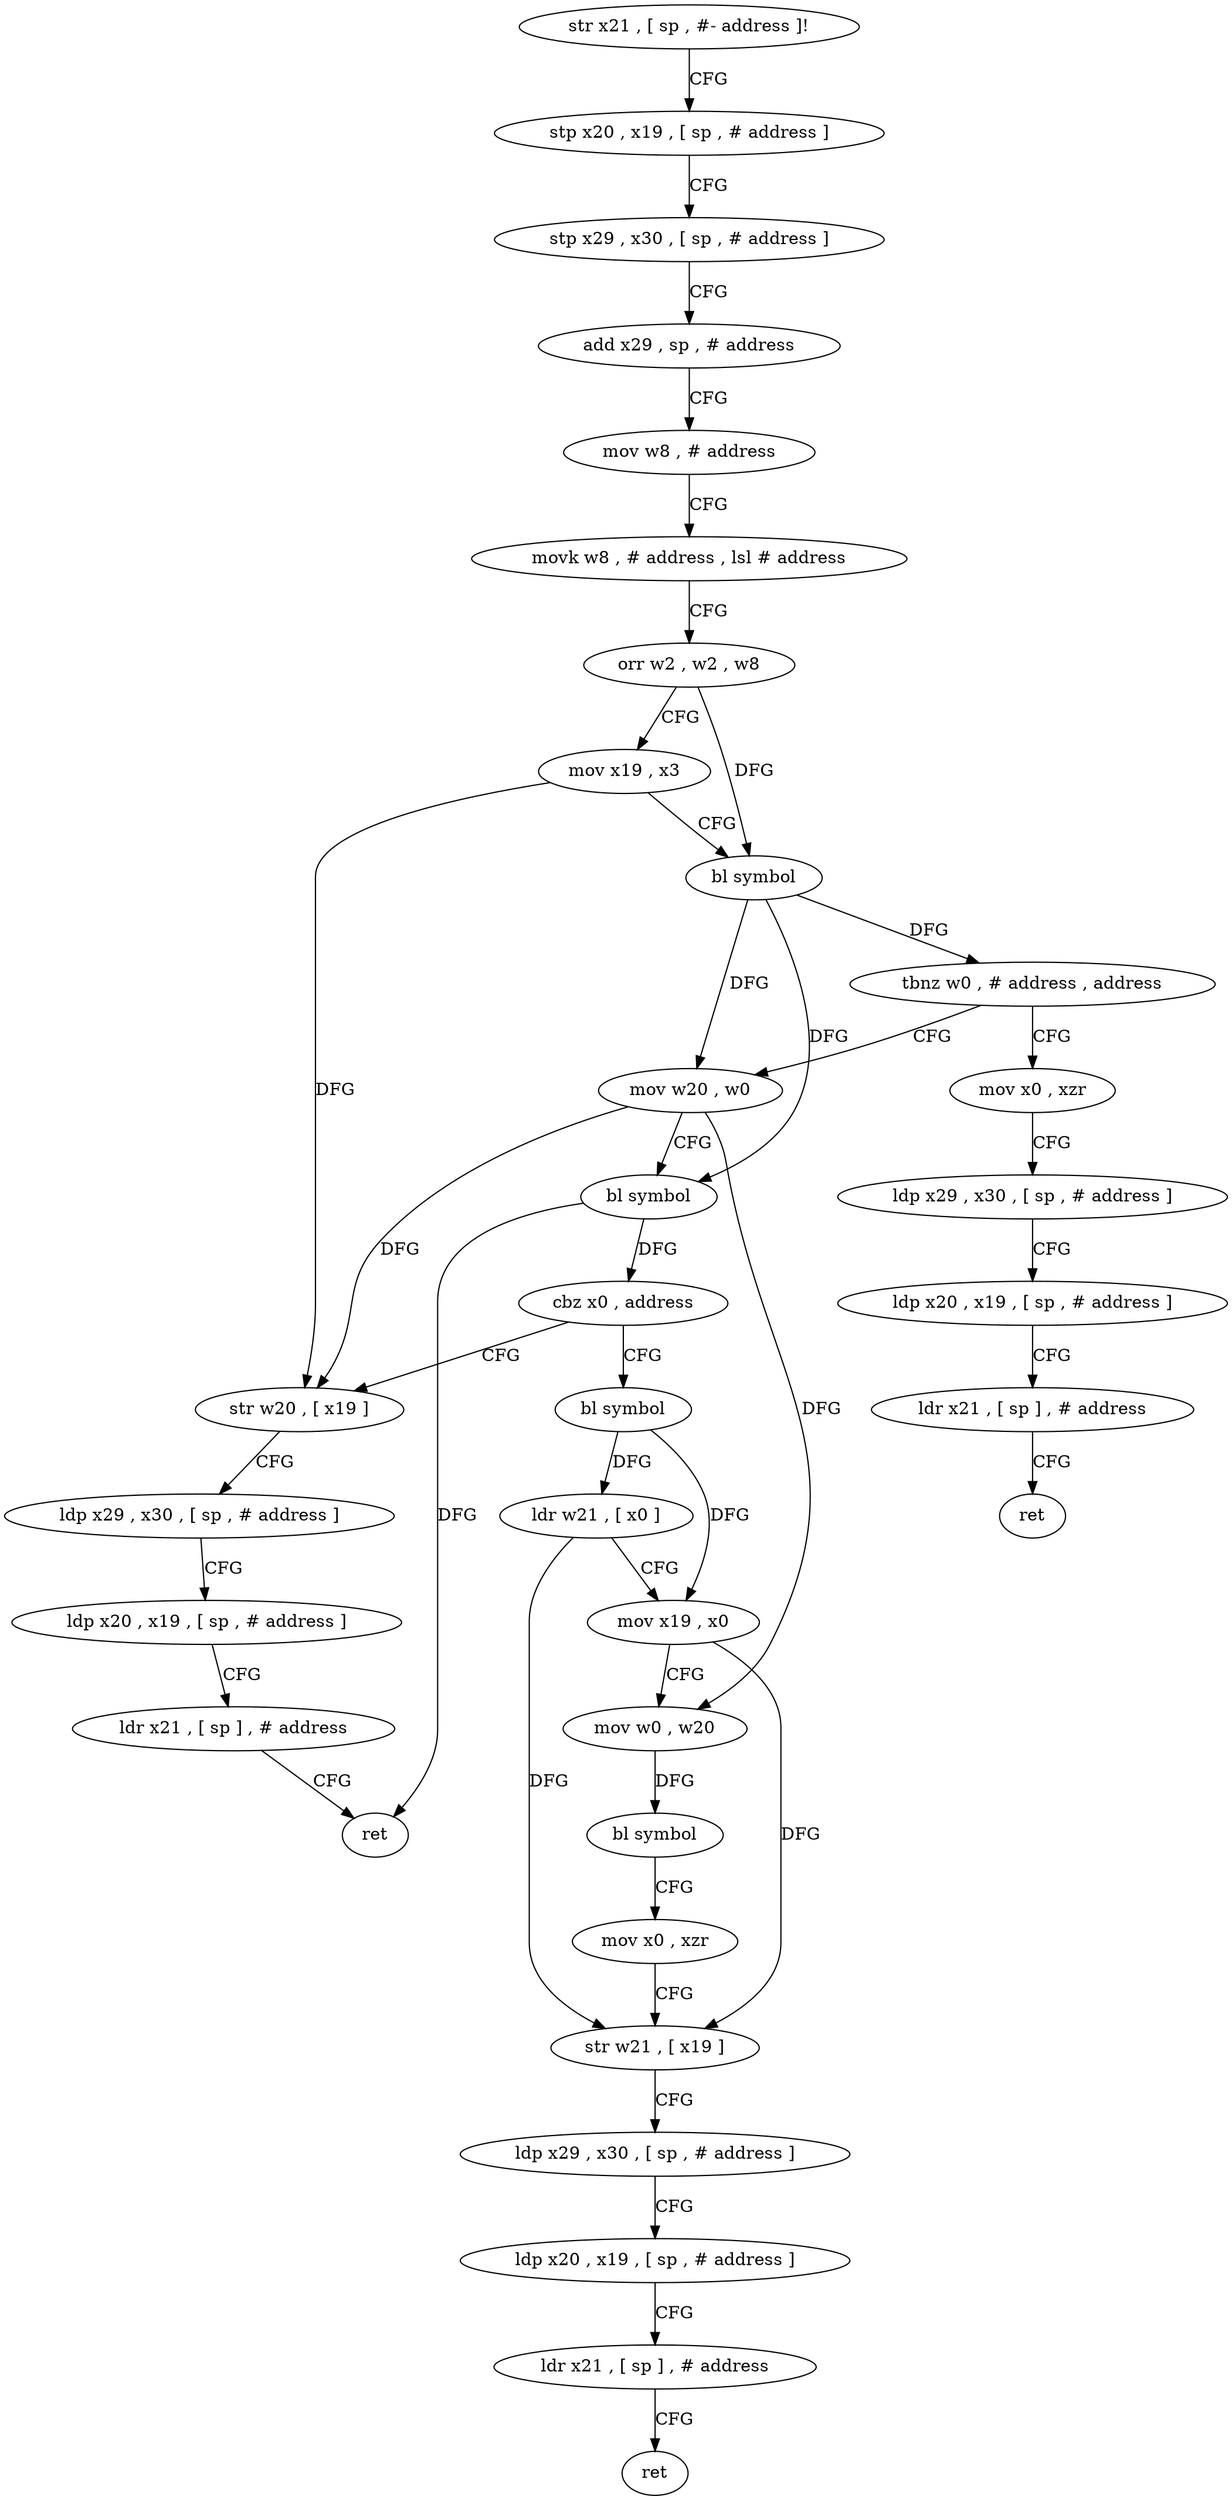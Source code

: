 digraph "func" {
"4226388" [label = "str x21 , [ sp , #- address ]!" ]
"4226392" [label = "stp x20 , x19 , [ sp , # address ]" ]
"4226396" [label = "stp x29 , x30 , [ sp , # address ]" ]
"4226400" [label = "add x29 , sp , # address" ]
"4226404" [label = "mov w8 , # address" ]
"4226408" [label = "movk w8 , # address , lsl # address" ]
"4226412" [label = "orr w2 , w2 , w8" ]
"4226416" [label = "mov x19 , x3" ]
"4226420" [label = "bl symbol" ]
"4226424" [label = "tbnz w0 , # address , address" ]
"4226460" [label = "mov x0 , xzr" ]
"4226428" [label = "mov w20 , w0" ]
"4226464" [label = "ldp x29 , x30 , [ sp , # address ]" ]
"4226468" [label = "ldp x20 , x19 , [ sp , # address ]" ]
"4226472" [label = "ldr x21 , [ sp ] , # address" ]
"4226476" [label = "ret" ]
"4226432" [label = "bl symbol" ]
"4226436" [label = "cbz x0 , address" ]
"4226480" [label = "bl symbol" ]
"4226440" [label = "str w20 , [ x19 ]" ]
"4226484" [label = "ldr w21 , [ x0 ]" ]
"4226488" [label = "mov x19 , x0" ]
"4226492" [label = "mov w0 , w20" ]
"4226496" [label = "bl symbol" ]
"4226500" [label = "mov x0 , xzr" ]
"4226504" [label = "str w21 , [ x19 ]" ]
"4226508" [label = "ldp x29 , x30 , [ sp , # address ]" ]
"4226512" [label = "ldp x20 , x19 , [ sp , # address ]" ]
"4226516" [label = "ldr x21 , [ sp ] , # address" ]
"4226520" [label = "ret" ]
"4226444" [label = "ldp x29 , x30 , [ sp , # address ]" ]
"4226448" [label = "ldp x20 , x19 , [ sp , # address ]" ]
"4226452" [label = "ldr x21 , [ sp ] , # address" ]
"4226456" [label = "ret" ]
"4226388" -> "4226392" [ label = "CFG" ]
"4226392" -> "4226396" [ label = "CFG" ]
"4226396" -> "4226400" [ label = "CFG" ]
"4226400" -> "4226404" [ label = "CFG" ]
"4226404" -> "4226408" [ label = "CFG" ]
"4226408" -> "4226412" [ label = "CFG" ]
"4226412" -> "4226416" [ label = "CFG" ]
"4226412" -> "4226420" [ label = "DFG" ]
"4226416" -> "4226420" [ label = "CFG" ]
"4226416" -> "4226440" [ label = "DFG" ]
"4226420" -> "4226424" [ label = "DFG" ]
"4226420" -> "4226428" [ label = "DFG" ]
"4226420" -> "4226432" [ label = "DFG" ]
"4226424" -> "4226460" [ label = "CFG" ]
"4226424" -> "4226428" [ label = "CFG" ]
"4226460" -> "4226464" [ label = "CFG" ]
"4226428" -> "4226432" [ label = "CFG" ]
"4226428" -> "4226492" [ label = "DFG" ]
"4226428" -> "4226440" [ label = "DFG" ]
"4226464" -> "4226468" [ label = "CFG" ]
"4226468" -> "4226472" [ label = "CFG" ]
"4226472" -> "4226476" [ label = "CFG" ]
"4226432" -> "4226436" [ label = "DFG" ]
"4226432" -> "4226456" [ label = "DFG" ]
"4226436" -> "4226480" [ label = "CFG" ]
"4226436" -> "4226440" [ label = "CFG" ]
"4226480" -> "4226484" [ label = "DFG" ]
"4226480" -> "4226488" [ label = "DFG" ]
"4226440" -> "4226444" [ label = "CFG" ]
"4226484" -> "4226488" [ label = "CFG" ]
"4226484" -> "4226504" [ label = "DFG" ]
"4226488" -> "4226492" [ label = "CFG" ]
"4226488" -> "4226504" [ label = "DFG" ]
"4226492" -> "4226496" [ label = "DFG" ]
"4226496" -> "4226500" [ label = "CFG" ]
"4226500" -> "4226504" [ label = "CFG" ]
"4226504" -> "4226508" [ label = "CFG" ]
"4226508" -> "4226512" [ label = "CFG" ]
"4226512" -> "4226516" [ label = "CFG" ]
"4226516" -> "4226520" [ label = "CFG" ]
"4226444" -> "4226448" [ label = "CFG" ]
"4226448" -> "4226452" [ label = "CFG" ]
"4226452" -> "4226456" [ label = "CFG" ]
}
